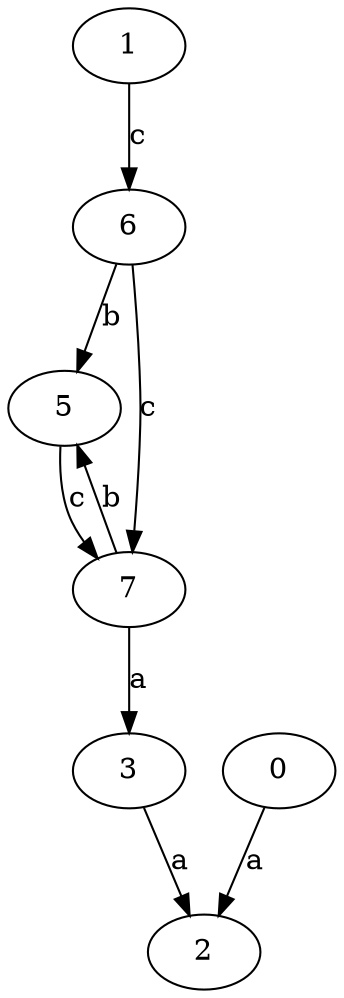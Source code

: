 strict digraph  {
1;
2;
3;
0;
5;
6;
7;
1 -> 6  [label=c];
3 -> 2  [label=a];
0 -> 2  [label=a];
5 -> 7  [label=c];
6 -> 5  [label=b];
6 -> 7  [label=c];
7 -> 3  [label=a];
7 -> 5  [label=b];
}
